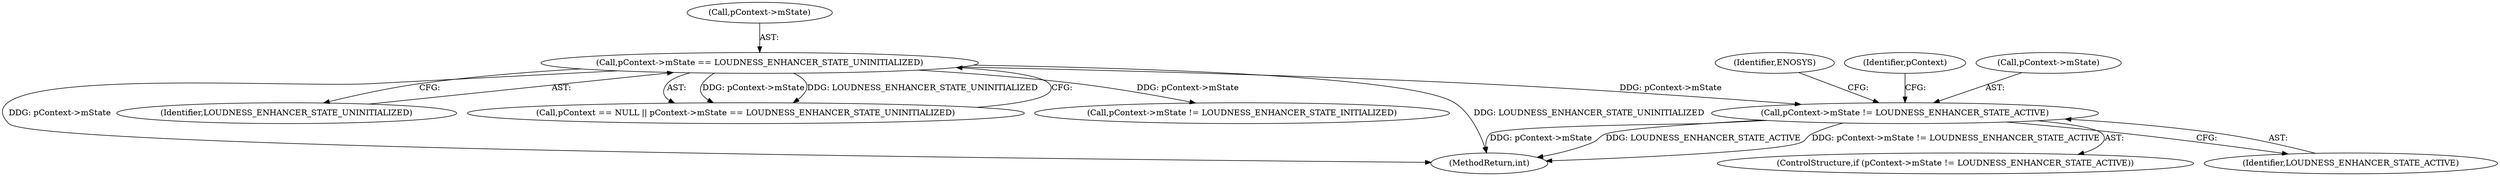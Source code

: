 digraph "0_Android_aeea52da00d210587fb3ed895de3d5f2e0264c88_3@pointer" {
"1000279" [label="(Call,pContext->mState != LOUDNESS_ENHANCER_STATE_ACTIVE)"];
"1000121" [label="(Call,pContext->mState == LOUDNESS_ENHANCER_STATE_UNINITIALIZED)"];
"1000287" [label="(Identifier,ENOSYS)"];
"1000290" [label="(Identifier,pContext)"];
"1000283" [label="(Identifier,LOUDNESS_ENHANCER_STATE_ACTIVE)"];
"1000121" [label="(Call,pContext->mState == LOUDNESS_ENHANCER_STATE_UNINITIALIZED)"];
"1000280" [label="(Call,pContext->mState)"];
"1000240" [label="(Call,pContext->mState != LOUDNESS_ENHANCER_STATE_INITIALIZED)"];
"1000555" [label="(MethodReturn,int)"];
"1000122" [label="(Call,pContext->mState)"];
"1000279" [label="(Call,pContext->mState != LOUDNESS_ENHANCER_STATE_ACTIVE)"];
"1000125" [label="(Identifier,LOUDNESS_ENHANCER_STATE_UNINITIALIZED)"];
"1000117" [label="(Call,pContext == NULL || pContext->mState == LOUDNESS_ENHANCER_STATE_UNINITIALIZED)"];
"1000278" [label="(ControlStructure,if (pContext->mState != LOUDNESS_ENHANCER_STATE_ACTIVE))"];
"1000279" -> "1000278"  [label="AST: "];
"1000279" -> "1000283"  [label="CFG: "];
"1000280" -> "1000279"  [label="AST: "];
"1000283" -> "1000279"  [label="AST: "];
"1000287" -> "1000279"  [label="CFG: "];
"1000290" -> "1000279"  [label="CFG: "];
"1000279" -> "1000555"  [label="DDG: pContext->mState"];
"1000279" -> "1000555"  [label="DDG: LOUDNESS_ENHANCER_STATE_ACTIVE"];
"1000279" -> "1000555"  [label="DDG: pContext->mState != LOUDNESS_ENHANCER_STATE_ACTIVE"];
"1000121" -> "1000279"  [label="DDG: pContext->mState"];
"1000121" -> "1000117"  [label="AST: "];
"1000121" -> "1000125"  [label="CFG: "];
"1000122" -> "1000121"  [label="AST: "];
"1000125" -> "1000121"  [label="AST: "];
"1000117" -> "1000121"  [label="CFG: "];
"1000121" -> "1000555"  [label="DDG: LOUDNESS_ENHANCER_STATE_UNINITIALIZED"];
"1000121" -> "1000555"  [label="DDG: pContext->mState"];
"1000121" -> "1000117"  [label="DDG: pContext->mState"];
"1000121" -> "1000117"  [label="DDG: LOUDNESS_ENHANCER_STATE_UNINITIALIZED"];
"1000121" -> "1000240"  [label="DDG: pContext->mState"];
}
